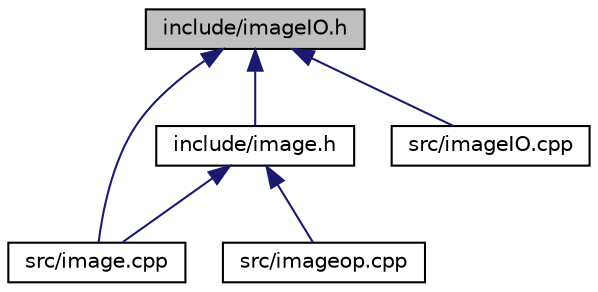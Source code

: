 digraph "include/imageIO.h"
{
 // LATEX_PDF_SIZE
  edge [fontname="Helvetica",fontsize="10",labelfontname="Helvetica",labelfontsize="10"];
  node [fontname="Helvetica",fontsize="10",shape=record];
  Node1 [label="include/imageIO.h",height=0.2,width=0.4,color="black", fillcolor="grey75", style="filled", fontcolor="black",tooltip="Fichero cabecera para la E/S de imágenes."];
  Node1 -> Node2 [dir="back",color="midnightblue",fontsize="10",style="solid"];
  Node2 [label="include/image.h",height=0.2,width=0.4,color="black", fillcolor="white", style="filled",URL="$image_8h.html",tooltip="Cabecera para la clase Image."];
  Node2 -> Node3 [dir="back",color="midnightblue",fontsize="10",style="solid"];
  Node3 [label="src/image.cpp",height=0.2,width=0.4,color="black", fillcolor="white", style="filled",URL="$image_8cpp.html",tooltip="Fichero con definiciones para los métodos primitivos de la clase Image."];
  Node2 -> Node4 [dir="back",color="midnightblue",fontsize="10",style="solid"];
  Node4 [label="src/imageop.cpp",height=0.2,width=0.4,color="black", fillcolor="white", style="filled",URL="$imageop_8cpp.html",tooltip="Fichero con definiciones para el resto de métodos de la clase Image."];
  Node1 -> Node3 [dir="back",color="midnightblue",fontsize="10",style="solid"];
  Node1 -> Node5 [dir="back",color="midnightblue",fontsize="10",style="solid"];
  Node5 [label="src/imageIO.cpp",height=0.2,width=0.4,color="black", fillcolor="white", style="filled",URL="$imageIO_8cpp.html",tooltip="Fichero con definiciones para la E/S de imágenes."];
}
